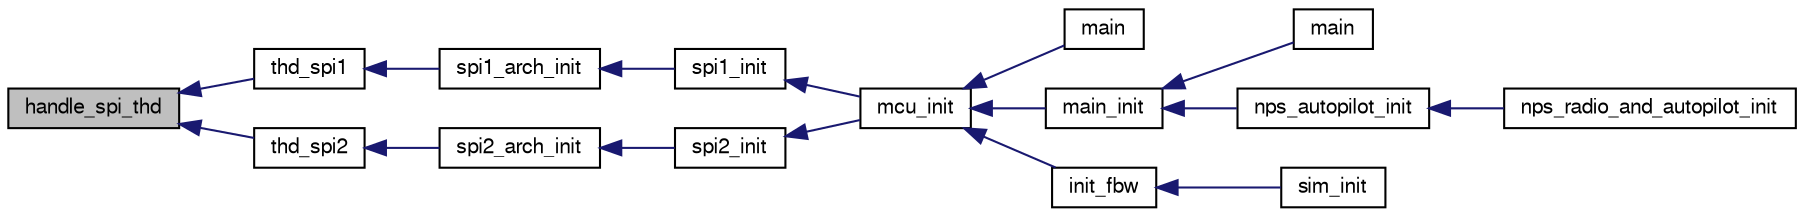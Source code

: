 digraph "handle_spi_thd"
{
  edge [fontname="FreeSans",fontsize="10",labelfontname="FreeSans",labelfontsize="10"];
  node [fontname="FreeSans",fontsize="10",shape=record];
  rankdir="LR";
  Node1 [label="handle_spi_thd",height=0.2,width=0.4,color="black", fillcolor="grey75", style="filled", fontcolor="black"];
  Node1 -> Node2 [dir="back",color="midnightblue",fontsize="10",style="solid",fontname="FreeSans"];
  Node2 [label="thd_spi1",height=0.2,width=0.4,color="black", fillcolor="white", style="filled",URL="$chibios_2mcu__periph_2spi__arch_8c.html#a5e3dc966ff84fe38c0936807ad753ace"];
  Node2 -> Node3 [dir="back",color="midnightblue",fontsize="10",style="solid",fontname="FreeSans"];
  Node3 [label="spi1_arch_init",height=0.2,width=0.4,color="black", fillcolor="white", style="filled",URL="$group__spi.html#gaaba00866ddaf960c0c761e61f81e5216",tooltip="Architecture dependent SPI1 initialization. "];
  Node3 -> Node4 [dir="back",color="midnightblue",fontsize="10",style="solid",fontname="FreeSans"];
  Node4 [label="spi1_init",height=0.2,width=0.4,color="black", fillcolor="white", style="filled",URL="$group__spi.html#ga7da3469436debceb731ecb76c920efda"];
  Node4 -> Node5 [dir="back",color="midnightblue",fontsize="10",style="solid",fontname="FreeSans"];
  Node5 [label="mcu_init",height=0.2,width=0.4,color="black", fillcolor="white", style="filled",URL="$group__mcu__periph.html#ga9af744358ff4b1e3e33d7dd170862f9b",tooltip="Microcontroller peripherals initialization. "];
  Node5 -> Node6 [dir="back",color="midnightblue",fontsize="10",style="solid",fontname="FreeSans"];
  Node6 [label="main",height=0.2,width=0.4,color="black", fillcolor="white", style="filled",URL="$lpc21_2uart__tunnel_8c.html#a3c04138a5bfe5d72780bb7e82a18e627"];
  Node5 -> Node7 [dir="back",color="midnightblue",fontsize="10",style="solid",fontname="FreeSans"];
  Node7 [label="main_init",height=0.2,width=0.4,color="black", fillcolor="white", style="filled",URL="$demo__ahrs__actuators_8c.html#afaa8374e20b79aaf7cfcea5ad9467ab1"];
  Node7 -> Node8 [dir="back",color="midnightblue",fontsize="10",style="solid",fontname="FreeSans"];
  Node8 [label="main",height=0.2,width=0.4,color="black", fillcolor="white", style="filled",URL="$demo__ahrs__actuators_8c.html#a840291bc02cba5474a4cb46a9b9566fe"];
  Node7 -> Node9 [dir="back",color="midnightblue",fontsize="10",style="solid",fontname="FreeSans"];
  Node9 [label="nps_autopilot_init",height=0.2,width=0.4,color="black", fillcolor="white", style="filled",URL="$nps__autopilot__rotorcraft_8c.html#a3348493e992edd2442581c1d09446b4b"];
  Node9 -> Node10 [dir="back",color="midnightblue",fontsize="10",style="solid",fontname="FreeSans"];
  Node10 [label="nps_radio_and_autopilot_init",height=0.2,width=0.4,color="black", fillcolor="white", style="filled",URL="$nps__main__hitl_8c.html#a72ef549ee35deec8c017e83d9de38f66"];
  Node5 -> Node11 [dir="back",color="midnightblue",fontsize="10",style="solid",fontname="FreeSans"];
  Node11 [label="init_fbw",height=0.2,width=0.4,color="black", fillcolor="white", style="filled",URL="$fixedwing_2main__fbw_8h.html#ad86b7fe577a2414df2c7a5a9222aa45a"];
  Node11 -> Node12 [dir="back",color="midnightblue",fontsize="10",style="solid",fontname="FreeSans"];
  Node12 [label="sim_init",height=0.2,width=0.4,color="black", fillcolor="white", style="filled",URL="$sim__ap_8c.html#a739fbef2e03619a863b4d7fd8d0da157"];
  Node1 -> Node13 [dir="back",color="midnightblue",fontsize="10",style="solid",fontname="FreeSans"];
  Node13 [label="thd_spi2",height=0.2,width=0.4,color="black", fillcolor="white", style="filled",URL="$chibios_2mcu__periph_2spi__arch_8c.html#ab11bc613174d612801ff3a26008806e7"];
  Node13 -> Node14 [dir="back",color="midnightblue",fontsize="10",style="solid",fontname="FreeSans"];
  Node14 [label="spi2_arch_init",height=0.2,width=0.4,color="black", fillcolor="white", style="filled",URL="$group__spi.html#gae6c7e2bb3fb354f3b98282386b41bf70",tooltip="Architecture dependent SPI2 initialization. "];
  Node14 -> Node15 [dir="back",color="midnightblue",fontsize="10",style="solid",fontname="FreeSans"];
  Node15 [label="spi2_init",height=0.2,width=0.4,color="black", fillcolor="white", style="filled",URL="$group__spi.html#ga1c8c4e89459606c70f6749714abd4a86"];
  Node15 -> Node5 [dir="back",color="midnightblue",fontsize="10",style="solid",fontname="FreeSans"];
}

